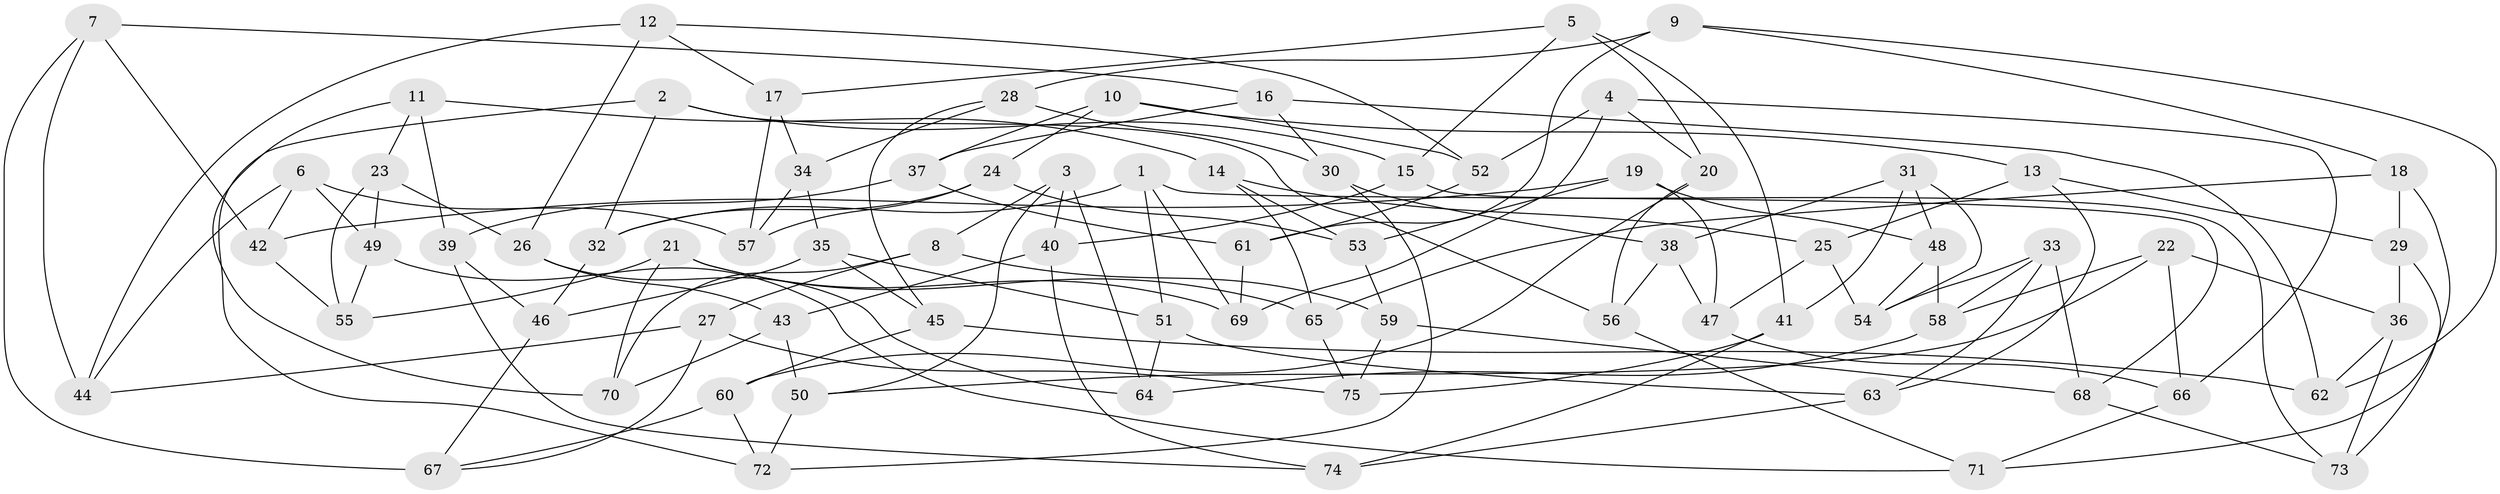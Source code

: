 // coarse degree distribution, {8: 0.05263157894736842, 9: 0.05263157894736842, 4: 0.6052631578947368, 10: 0.07894736842105263, 3: 0.07894736842105263, 6: 0.05263157894736842, 7: 0.07894736842105263}
// Generated by graph-tools (version 1.1) at 2025/53/03/04/25 22:53:34]
// undirected, 75 vertices, 150 edges
graph export_dot {
  node [color=gray90,style=filled];
  1;
  2;
  3;
  4;
  5;
  6;
  7;
  8;
  9;
  10;
  11;
  12;
  13;
  14;
  15;
  16;
  17;
  18;
  19;
  20;
  21;
  22;
  23;
  24;
  25;
  26;
  27;
  28;
  29;
  30;
  31;
  32;
  33;
  34;
  35;
  36;
  37;
  38;
  39;
  40;
  41;
  42;
  43;
  44;
  45;
  46;
  47;
  48;
  49;
  50;
  51;
  52;
  53;
  54;
  55;
  56;
  57;
  58;
  59;
  60;
  61;
  62;
  63;
  64;
  65;
  66;
  67;
  68;
  69;
  70;
  71;
  72;
  73;
  74;
  75;
  1 -- 51;
  1 -- 32;
  1 -- 69;
  1 -- 68;
  2 -- 72;
  2 -- 32;
  2 -- 15;
  2 -- 56;
  3 -- 8;
  3 -- 50;
  3 -- 64;
  3 -- 40;
  4 -- 20;
  4 -- 52;
  4 -- 69;
  4 -- 66;
  5 -- 20;
  5 -- 15;
  5 -- 41;
  5 -- 17;
  6 -- 57;
  6 -- 42;
  6 -- 44;
  6 -- 49;
  7 -- 42;
  7 -- 16;
  7 -- 67;
  7 -- 44;
  8 -- 59;
  8 -- 70;
  8 -- 27;
  9 -- 18;
  9 -- 61;
  9 -- 28;
  9 -- 62;
  10 -- 52;
  10 -- 24;
  10 -- 13;
  10 -- 37;
  11 -- 70;
  11 -- 23;
  11 -- 39;
  11 -- 14;
  12 -- 17;
  12 -- 26;
  12 -- 44;
  12 -- 52;
  13 -- 29;
  13 -- 63;
  13 -- 25;
  14 -- 65;
  14 -- 25;
  14 -- 53;
  15 -- 73;
  15 -- 40;
  16 -- 62;
  16 -- 30;
  16 -- 37;
  17 -- 57;
  17 -- 34;
  18 -- 65;
  18 -- 71;
  18 -- 29;
  19 -- 48;
  19 -- 42;
  19 -- 47;
  19 -- 53;
  20 -- 56;
  20 -- 60;
  21 -- 65;
  21 -- 55;
  21 -- 69;
  21 -- 70;
  22 -- 36;
  22 -- 50;
  22 -- 58;
  22 -- 66;
  23 -- 55;
  23 -- 49;
  23 -- 26;
  24 -- 32;
  24 -- 53;
  24 -- 57;
  25 -- 47;
  25 -- 54;
  26 -- 43;
  26 -- 64;
  27 -- 75;
  27 -- 67;
  27 -- 44;
  28 -- 30;
  28 -- 34;
  28 -- 45;
  29 -- 36;
  29 -- 73;
  30 -- 72;
  30 -- 38;
  31 -- 38;
  31 -- 48;
  31 -- 54;
  31 -- 41;
  32 -- 46;
  33 -- 54;
  33 -- 58;
  33 -- 68;
  33 -- 63;
  34 -- 35;
  34 -- 57;
  35 -- 45;
  35 -- 46;
  35 -- 51;
  36 -- 62;
  36 -- 73;
  37 -- 39;
  37 -- 61;
  38 -- 56;
  38 -- 47;
  39 -- 74;
  39 -- 46;
  40 -- 43;
  40 -- 74;
  41 -- 74;
  41 -- 75;
  42 -- 55;
  43 -- 50;
  43 -- 70;
  45 -- 62;
  45 -- 60;
  46 -- 67;
  47 -- 66;
  48 -- 58;
  48 -- 54;
  49 -- 71;
  49 -- 55;
  50 -- 72;
  51 -- 63;
  51 -- 64;
  52 -- 61;
  53 -- 59;
  56 -- 71;
  58 -- 64;
  59 -- 75;
  59 -- 68;
  60 -- 72;
  60 -- 67;
  61 -- 69;
  63 -- 74;
  65 -- 75;
  66 -- 71;
  68 -- 73;
}
